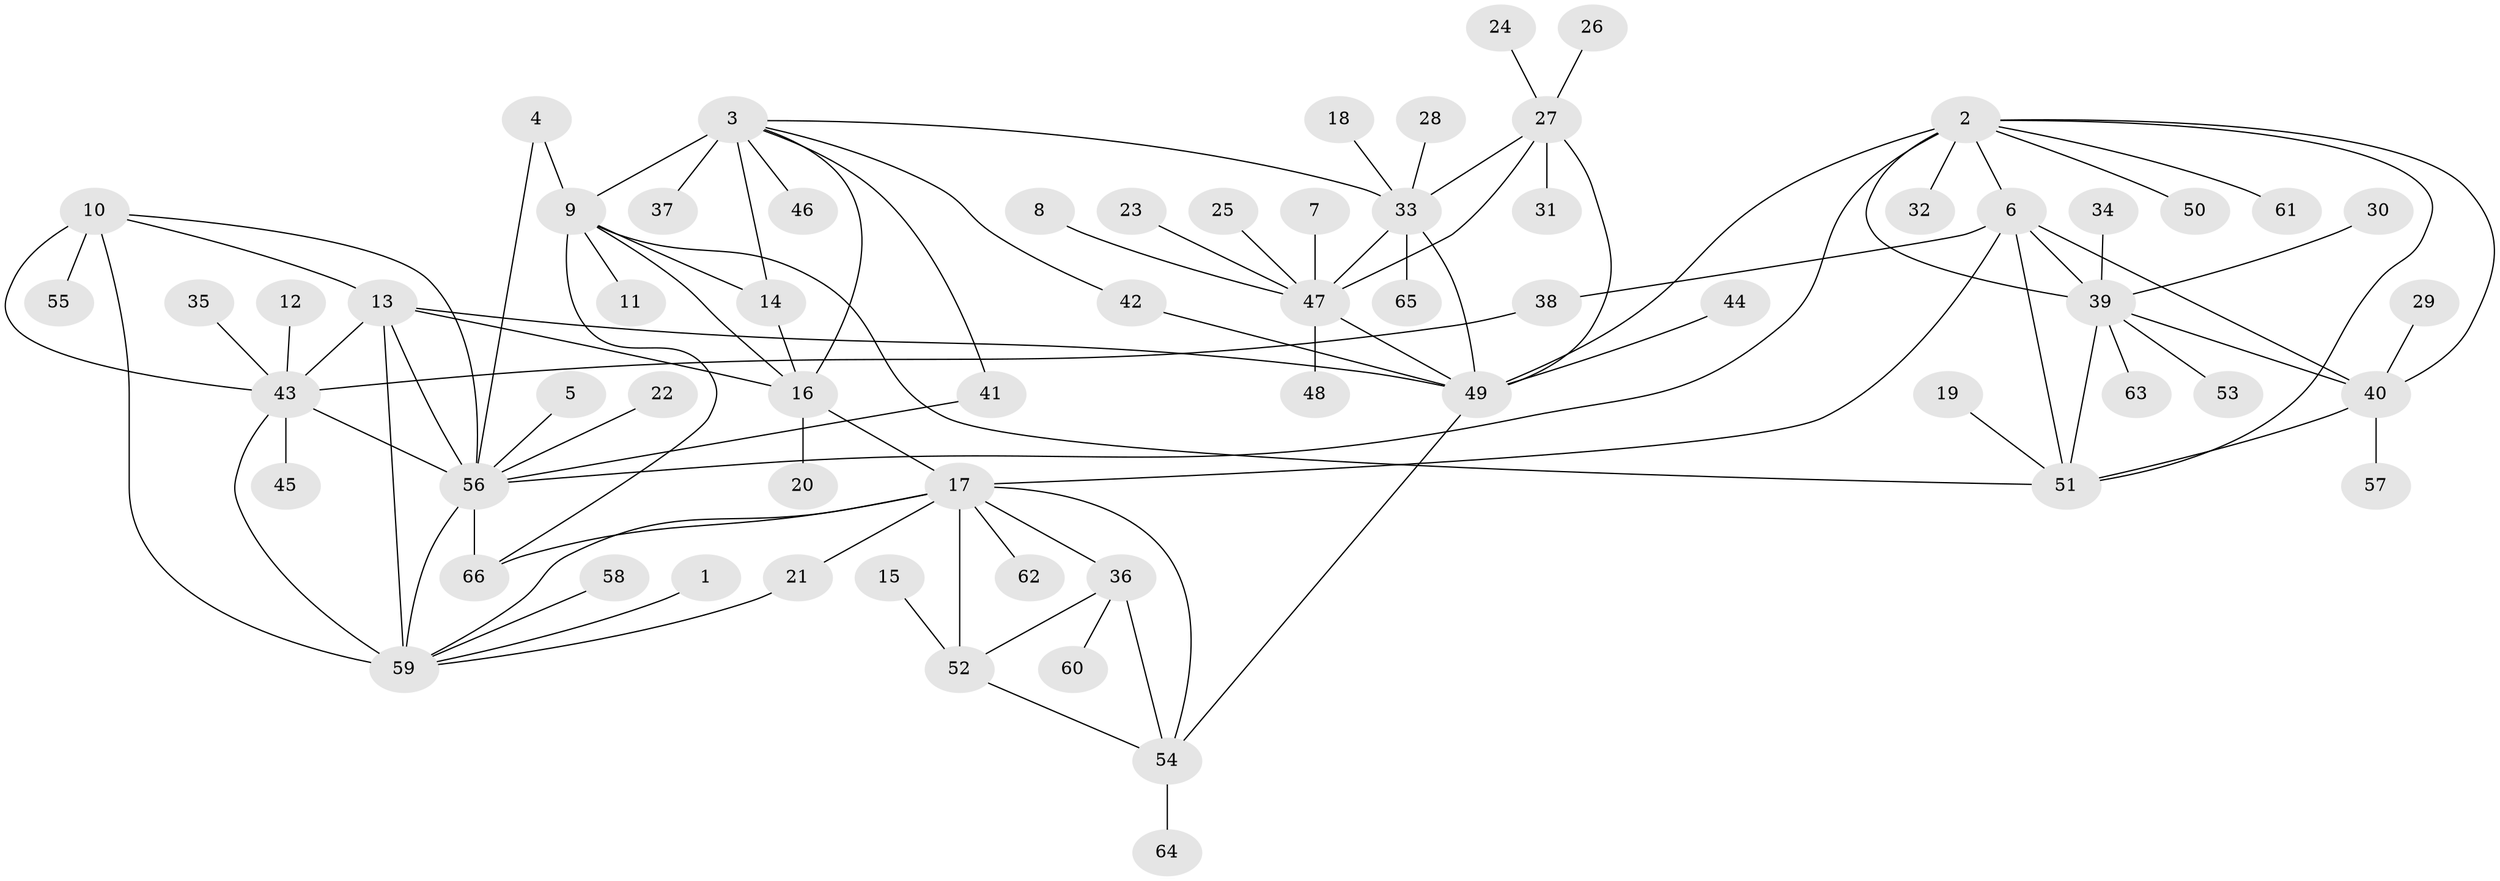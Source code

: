 // original degree distribution, {5: 0.015151515151515152, 9: 0.045454545454545456, 7: 0.030303030303030304, 11: 0.022727272727272728, 8: 0.030303030303030304, 6: 0.03787878787878788, 10: 0.022727272727272728, 12: 0.015151515151515152, 13: 0.007575757575757576, 2: 0.16666666666666666, 1: 0.5681818181818182, 3: 0.03787878787878788}
// Generated by graph-tools (version 1.1) at 2025/45/03/06/25 01:45:10]
// undirected, 66 vertices, 99 edges
graph export_dot {
graph [start="1"]
  node [color=gray90,style=filled];
  1;
  2;
  3;
  4;
  5;
  6;
  7;
  8;
  9;
  10;
  11;
  12;
  13;
  14;
  15;
  16;
  17;
  18;
  19;
  20;
  21;
  22;
  23;
  24;
  25;
  26;
  27;
  28;
  29;
  30;
  31;
  32;
  33;
  34;
  35;
  36;
  37;
  38;
  39;
  40;
  41;
  42;
  43;
  44;
  45;
  46;
  47;
  48;
  49;
  50;
  51;
  52;
  53;
  54;
  55;
  56;
  57;
  58;
  59;
  60;
  61;
  62;
  63;
  64;
  65;
  66;
  1 -- 59 [weight=1.0];
  2 -- 6 [weight=1.0];
  2 -- 32 [weight=1.0];
  2 -- 39 [weight=2.0];
  2 -- 40 [weight=1.0];
  2 -- 49 [weight=1.0];
  2 -- 50 [weight=1.0];
  2 -- 51 [weight=1.0];
  2 -- 56 [weight=1.0];
  2 -- 61 [weight=1.0];
  3 -- 9 [weight=2.0];
  3 -- 14 [weight=4.0];
  3 -- 16 [weight=2.0];
  3 -- 33 [weight=1.0];
  3 -- 37 [weight=1.0];
  3 -- 41 [weight=1.0];
  3 -- 42 [weight=1.0];
  3 -- 46 [weight=1.0];
  4 -- 9 [weight=1.0];
  4 -- 56 [weight=1.0];
  5 -- 56 [weight=1.0];
  6 -- 17 [weight=1.0];
  6 -- 38 [weight=1.0];
  6 -- 39 [weight=2.0];
  6 -- 40 [weight=1.0];
  6 -- 51 [weight=1.0];
  7 -- 47 [weight=1.0];
  8 -- 47 [weight=1.0];
  9 -- 11 [weight=1.0];
  9 -- 14 [weight=2.0];
  9 -- 16 [weight=1.0];
  9 -- 51 [weight=1.0];
  9 -- 66 [weight=1.0];
  10 -- 13 [weight=1.0];
  10 -- 43 [weight=2.0];
  10 -- 55 [weight=1.0];
  10 -- 56 [weight=1.0];
  10 -- 59 [weight=1.0];
  12 -- 43 [weight=1.0];
  13 -- 16 [weight=1.0];
  13 -- 43 [weight=2.0];
  13 -- 49 [weight=1.0];
  13 -- 56 [weight=1.0];
  13 -- 59 [weight=1.0];
  14 -- 16 [weight=2.0];
  15 -- 52 [weight=1.0];
  16 -- 17 [weight=1.0];
  16 -- 20 [weight=1.0];
  17 -- 21 [weight=1.0];
  17 -- 36 [weight=2.0];
  17 -- 52 [weight=4.0];
  17 -- 54 [weight=2.0];
  17 -- 59 [weight=1.0];
  17 -- 62 [weight=1.0];
  17 -- 66 [weight=1.0];
  18 -- 33 [weight=1.0];
  19 -- 51 [weight=1.0];
  21 -- 59 [weight=1.0];
  22 -- 56 [weight=1.0];
  23 -- 47 [weight=1.0];
  24 -- 27 [weight=1.0];
  25 -- 47 [weight=1.0];
  26 -- 27 [weight=1.0];
  27 -- 31 [weight=1.0];
  27 -- 33 [weight=2.0];
  27 -- 47 [weight=2.0];
  27 -- 49 [weight=4.0];
  28 -- 33 [weight=1.0];
  29 -- 40 [weight=1.0];
  30 -- 39 [weight=1.0];
  33 -- 47 [weight=1.0];
  33 -- 49 [weight=2.0];
  33 -- 65 [weight=1.0];
  34 -- 39 [weight=1.0];
  35 -- 43 [weight=1.0];
  36 -- 52 [weight=2.0];
  36 -- 54 [weight=1.0];
  36 -- 60 [weight=1.0];
  38 -- 43 [weight=1.0];
  39 -- 40 [weight=2.0];
  39 -- 51 [weight=2.0];
  39 -- 53 [weight=1.0];
  39 -- 63 [weight=1.0];
  40 -- 51 [weight=1.0];
  40 -- 57 [weight=1.0];
  41 -- 56 [weight=1.0];
  42 -- 49 [weight=1.0];
  43 -- 45 [weight=1.0];
  43 -- 56 [weight=2.0];
  43 -- 59 [weight=2.0];
  44 -- 49 [weight=1.0];
  47 -- 48 [weight=1.0];
  47 -- 49 [weight=2.0];
  49 -- 54 [weight=1.0];
  52 -- 54 [weight=2.0];
  54 -- 64 [weight=1.0];
  56 -- 59 [weight=1.0];
  56 -- 66 [weight=1.0];
  58 -- 59 [weight=1.0];
}

